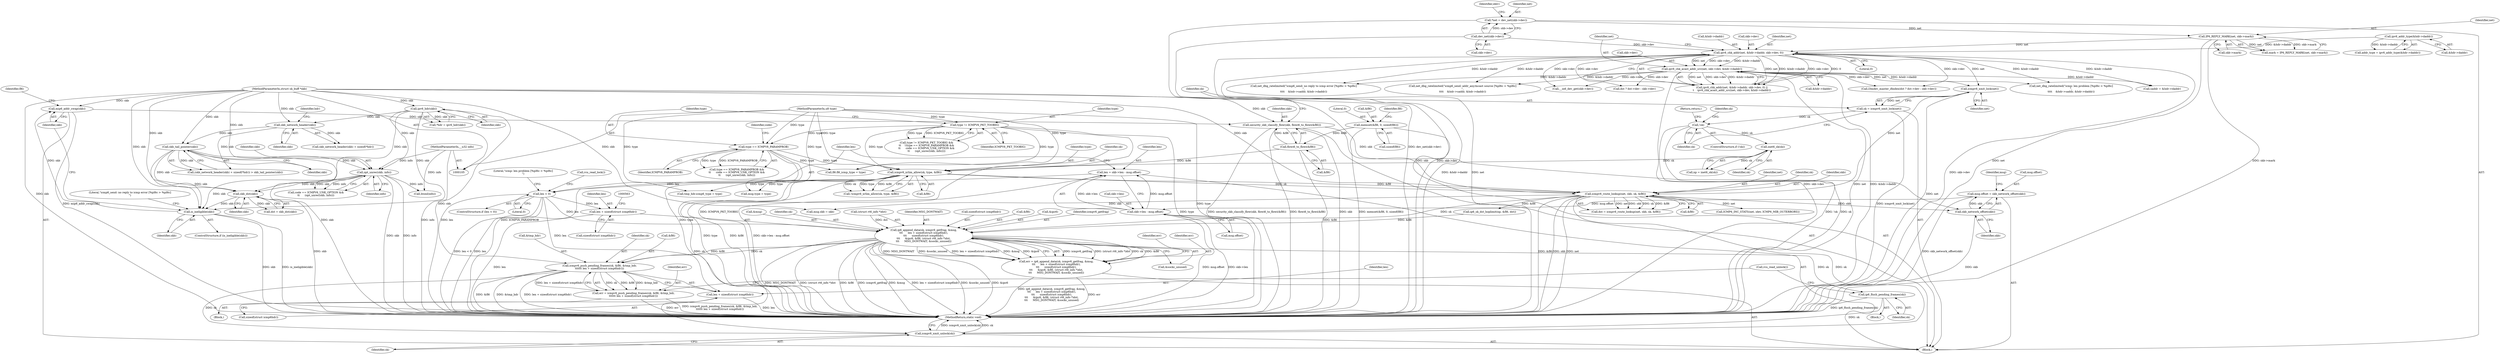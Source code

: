 digraph "0_linux_79dc7e3f1cd323be4c81aa1a94faa1b3ed987fb2@integer" {
"1000519" [label="(Call,len = skb->len - msg.offset)"];
"1000521" [label="(Call,skb->len - msg.offset)"];
"1000508" [label="(Call,msg.offset = skb_network_offset(skb))"];
"1000512" [label="(Call,skb_network_offset(skb))"];
"1000106" [label="(MethodParameterIn,struct sk_buff *skb)"];
"1000472" [label="(Call,icmpv6_route_lookup(net, skb, sk, &fl6))"];
"1000377" [label="(Call,icmpv6_xmit_lock(net))"];
"1000191" [label="(Call,ipv6_chk_addr(net, &hdr->daddr, skb->dev, 0))"];
"1000158" [label="(Call,IP6_REPLY_MARK(net, skb->mark))"];
"1000113" [label="(Call,*net = dev_net(skb->dev))"];
"1000115" [label="(Call,dev_net(skb->dev))"];
"1000184" [label="(Call,ipv6_addr_type(&hdr->daddr))"];
"1000201" [label="(Call,ipv6_chk_acast_addr_src(net, skb->dev, &hdr->daddr))"];
"1000370" [label="(Call,security_skb_classify_flow(skb, flowi6_to_flowi(&fl6)))"];
"1000317" [label="(Call,mip6_addr_swap(skb))"];
"1000303" [label="(Call,is_ineligible(skb))"];
"1000179" [label="(Call,skb_tail_pointer(skb))"];
"1000174" [label="(Call,skb_network_header(skb))"];
"1000126" [label="(Call,ipv6_hdr(skb))"];
"1000241" [label="(Call,opt_unrec(skb, info))"];
"1000109" [label="(MethodParameterIn,__u32 info)"];
"1000269" [label="(Call,skb_dst(skb))"];
"1000372" [label="(Call,flowi6_to_flowi(&fl6))"];
"1000319" [label="(Call,memset(&fl6, 0, sizeof(fl6)))"];
"1000394" [label="(Call,icmpv6_xrlim_allow(sk, type, &fl6))"];
"1000390" [label="(Call,inet6_sk(sk))"];
"1000380" [label="(Call,!sk)"];
"1000375" [label="(Call,sk = icmpv6_xmit_lock(net))"];
"1000107" [label="(MethodParameterIn,u8 type)"];
"1000234" [label="(Call,type == ICMPV6_PARAMPROB)"];
"1000229" [label="(Call,type != ICMPV6_PKT_TOOBIG)"];
"1000529" [label="(Call,len < 0)"];
"1000553" [label="(Call,ip6_append_data(sk, icmpv6_getfrag, &msg,\n\t\t\t      len + sizeof(struct icmp6hdr),\n\t\t\t      sizeof(struct icmp6hdr),\n\t\t\t      &ipc6, &fl6, (struct rt6_info *)dst,\n\t\t\t      MSG_DONTWAIT, &sockc_unused))"];
"1000551" [label="(Call,err = ip6_append_data(sk, icmpv6_getfrag, &msg,\n\t\t\t      len + sizeof(struct icmp6hdr),\n\t\t\t      sizeof(struct icmp6hdr),\n\t\t\t      &ipc6, &fl6, (struct rt6_info *)dst,\n\t\t\t      MSG_DONTWAIT, &sockc_unused))"];
"1000581" [label="(Call,ip6_flush_pending_frames(sk))"];
"1000602" [label="(Call,icmpv6_xmit_unlock(sk))"];
"1000587" [label="(Call,icmpv6_push_pending_frames(sk, &fl6, &tmp_hdr,\n\t\t\t\t\t\t len + sizeof(struct icmp6hdr)))"];
"1000585" [label="(Call,err = icmpv6_push_pending_frames(sk, &fl6, &tmp_hdr,\n\t\t\t\t\t\t len + sizeof(struct icmp6hdr)))"];
"1000558" [label="(Call,len + sizeof(struct icmp6hdr))"];
"1000593" [label="(Call,len + sizeof(struct icmp6hdr))"];
"1000530" [label="(Identifier,len)"];
"1000584" [label="(Block,)"];
"1000586" [label="(Identifier,err)"];
"1000520" [label="(Identifier,len)"];
"1000243" [label="(Identifier,info)"];
"1000581" [label="(Call,ip6_flush_pending_frames(sk))"];
"1000585" [label="(Call,err = icmpv6_push_pending_frames(sk, &fl6, &tmp_hdr,\n\t\t\t\t\t\t len + sizeof(struct icmp6hdr)))"];
"1000202" [label="(Identifier,net)"];
"1000597" [label="(Call,rcu_read_unlock())"];
"1000160" [label="(Call,skb->mark)"];
"1000533" [label="(Call,net_dbg_ratelimited(\"icmp: len problem [%pI6c > %pI6c]\n\",\n\t\t\t\t    &hdr->saddr, &hdr->daddr))"];
"1000556" [label="(Call,&msg)"];
"1000201" [label="(Call,ipv6_chk_acast_addr_src(net, skb->dev, &hdr->daddr))"];
"1000210" [label="(Call,saddr = &hdr->daddr)"];
"1000514" [label="(Call,msg.type = type)"];
"1000522" [label="(Call,skb->len)"];
"1000371" [label="(Identifier,skb)"];
"1000270" [label="(Identifier,skb)"];
"1000390" [label="(Call,inet6_sk(sk))"];
"1000126" [label="(Call,ipv6_hdr(skb))"];
"1000588" [label="(Identifier,sk)"];
"1000174" [label="(Call,skb_network_header(skb))"];
"1000378" [label="(Identifier,net)"];
"1000302" [label="(ControlStructure,if (is_ineligible(skb)))"];
"1000124" [label="(Call,*hdr = ipv6_hdr(skb))"];
"1000582" [label="(Identifier,sk)"];
"1000575" [label="(Identifier,err)"];
"1000107" [label="(MethodParameterIn,u8 type)"];
"1000551" [label="(Call,err = ip6_append_data(sk, icmpv6_getfrag, &msg,\n\t\t\t      len + sizeof(struct icmp6hdr),\n\t\t\t      sizeof(struct icmp6hdr),\n\t\t\t      &ipc6, &fl6, (struct rt6_info *)dst,\n\t\t\t      MSG_DONTWAIT, &sockc_unused))"];
"1000231" [label="(Identifier,ICMPV6_PKT_TOOBIG)"];
"1000397" [label="(Call,&fl6)"];
"1000179" [label="(Call,skb_tail_pointer(skb))"];
"1000604" [label="(MethodReturn,static void)"];
"1000306" [label="(Call,net_dbg_ratelimited(\"icmp6_send: no reply to icmp error [%pI6c > %pI6c]\n\",\n\t\t\t\t    &hdr->saddr, &hdr->daddr))"];
"1000193" [label="(Call,&hdr->daddr)"];
"1000388" [label="(Call,np = inet6_sk(sk))"];
"1000529" [label="(Call,len < 0)"];
"1000322" [label="(Literal,0)"];
"1000291" [label="(Call,net_dbg_ratelimited(\"icmp6_send: addr_any/mcast source [%pI6c > %pI6c]\n\",\n\t\t\t\t    &hdr->saddr, &hdr->daddr))"];
"1000269" [label="(Call,skb_dst(skb))"];
"1000534" [label="(Literal,\"icmp: len problem [%pI6c > %pI6c]\n\")"];
"1000317" [label="(Call,mip6_addr_swap(skb))"];
"1000559" [label="(Identifier,len)"];
"1000381" [label="(Identifier,sk)"];
"1000235" [label="(Identifier,type)"];
"1000172" [label="(Call,(skb_network_header(skb) + sizeof(*hdr)) > skb_tail_pointer(skb))"];
"1000554" [label="(Identifier,sk)"];
"1000544" [label="(Call,rcu_read_lock())"];
"1000394" [label="(Call,icmpv6_xrlim_allow(sk, type, &fl6))"];
"1000568" [label="(Call,(struct rt6_info *)dst)"];
"1000115" [label="(Call,dev_net(skb->dev))"];
"1000589" [label="(Call,&fl6)"];
"1000173" [label="(Call,skb_network_header(skb) + sizeof(*hdr))"];
"1000206" [label="(Call,&hdr->daddr)"];
"1000528" [label="(ControlStructure,if (len < 0))"];
"1000382" [label="(Return,return;)"];
"1000370" [label="(Call,security_skb_classify_flow(skb, flowi6_to_flowi(&fl6)))"];
"1000486" [label="(Call,ip6_sk_dst_hoplimit(np, &fl6, dst))"];
"1000571" [label="(Identifier,MSG_DONTWAIT)"];
"1000116" [label="(Call,skb->dev)"];
"1000376" [label="(Identifier,sk)"];
"1000184" [label="(Call,ipv6_addr_type(&hdr->daddr))"];
"1000547" [label="(Call,__in6_dev_get(skb->dev))"];
"1000472" [label="(Call,icmpv6_route_lookup(net, skb, sk, &fl6))"];
"1000318" [label="(Identifier,skb)"];
"1000109" [label="(MethodParameterIn,__u32 info)"];
"1000513" [label="(Identifier,skb)"];
"1000197" [label="(Call,skb->dev)"];
"1000476" [label="(Call,&fl6)"];
"1000121" [label="(Identifier,idev)"];
"1000577" [label="(Call,ICMP6_INC_STATS(net, idev, ICMP6_MIB_OUTERRORS))"];
"1000572" [label="(Call,&sockc_unused)"];
"1000385" [label="(Identifier,sk)"];
"1000274" [label="(Call,dst ? dst->dev : skb->dev)"];
"1000267" [label="(Call,dst = skb_dst(skb))"];
"1000111" [label="(Block,)"];
"1000512" [label="(Call,skb_network_offset(skb))"];
"1000158" [label="(Call,IP6_REPLY_MARK(net, skb->mark))"];
"1000473" [label="(Identifier,net)"];
"1000113" [label="(Call,*net = dev_net(skb->dev))"];
"1000552" [label="(Identifier,err)"];
"1000594" [label="(Identifier,len)"];
"1000323" [label="(Call,sizeof(fl6))"];
"1000519" [label="(Call,len = skb->len - msg.offset)"];
"1000320" [label="(Call,&fl6)"];
"1000307" [label="(Literal,\"icmp6_send: no reply to icmp error [%pI6c > %pI6c]\n\")"];
"1000591" [label="(Call,&tmp_hdr)"];
"1000159" [label="(Identifier,net)"];
"1000419" [label="(Call,htonl(info))"];
"1000558" [label="(Call,len + sizeof(struct icmp6hdr))"];
"1000379" [label="(ControlStructure,if (!sk))"];
"1000156" [label="(Call,mark = IP6_REPLY_MARK(net, skb->mark))"];
"1000273" [label="(Call,l3mdev_master_ifindex(dst ? dst->dev : skb->dev))"];
"1000576" [label="(Block,)"];
"1000380" [label="(Call,!sk)"];
"1000303" [label="(Call,is_ineligible(skb))"];
"1000237" [label="(Call,code == ICMPV6_UNK_OPTION &&\n\t\t      (opt_unrec(skb, info)))"];
"1000525" [label="(Call,msg.offset)"];
"1000503" [label="(Call,msg.skb = skb)"];
"1000595" [label="(Call,sizeof(struct icmp6hdr))"];
"1000242" [label="(Identifier,skb)"];
"1000470" [label="(Call,dst = icmpv6_route_lookup(net, skb, sk, &fl6))"];
"1000475" [label="(Identifier,sk)"];
"1000373" [label="(Call,&fl6)"];
"1000474" [label="(Identifier,skb)"];
"1000560" [label="(Call,sizeof(struct icmp6hdr))"];
"1000191" [label="(Call,ipv6_chk_addr(net, &hdr->daddr, skb->dev, 0))"];
"1000190" [label="(Call,ipv6_chk_addr(net, &hdr->daddr, skb->dev, 0) ||\n\t    ipv6_chk_acast_addr_src(net, skb->dev, &hdr->daddr))"];
"1000372" [label="(Call,flowi6_to_flowi(&fl6))"];
"1000319" [label="(Call,memset(&fl6, 0, sizeof(fl6)))"];
"1000327" [label="(Identifier,fl6)"];
"1000393" [label="(Call,!icmpv6_xrlim_allow(sk, type, &fl6))"];
"1000127" [label="(Identifier,skb)"];
"1000377" [label="(Call,icmpv6_xmit_lock(net))"];
"1000396" [label="(Identifier,type)"];
"1000360" [label="(Call,fl6.fl6_icmp_type = type)"];
"1000239" [label="(Identifier,code)"];
"1000553" [label="(Call,ip6_append_data(sk, icmpv6_getfrag, &msg,\n\t\t\t      len + sizeof(struct icmp6hdr),\n\t\t\t      sizeof(struct icmp6hdr),\n\t\t\t      &ipc6, &fl6, (struct rt6_info *)dst,\n\t\t\t      MSG_DONTWAIT, &sockc_unused))"];
"1000603" [label="(Identifier,sk)"];
"1000175" [label="(Identifier,skb)"];
"1000321" [label="(Identifier,fl6)"];
"1000562" [label="(Call,sizeof(struct icmp6hdr))"];
"1000200" [label="(Literal,0)"];
"1000114" [label="(Identifier,net)"];
"1000516" [label="(Identifier,msg)"];
"1000509" [label="(Call,msg.offset)"];
"1000531" [label="(Literal,0)"];
"1000106" [label="(MethodParameterIn,struct sk_buff *skb)"];
"1000400" [label="(Call,tmp_hdr.icmp6_type = type)"];
"1000203" [label="(Call,skb->dev)"];
"1000230" [label="(Identifier,type)"];
"1000395" [label="(Identifier,sk)"];
"1000180" [label="(Identifier,skb)"];
"1000566" [label="(Call,&fl6)"];
"1000602" [label="(Call,icmpv6_xmit_unlock(sk))"];
"1000593" [label="(Call,len + sizeof(struct icmp6hdr))"];
"1000241" [label="(Call,opt_unrec(skb, info))"];
"1000564" [label="(Call,&ipc6)"];
"1000521" [label="(Call,skb->len - msg.offset)"];
"1000185" [label="(Call,&hdr->daddr)"];
"1000236" [label="(Identifier,ICMPV6_PARAMPROB)"];
"1000587" [label="(Call,icmpv6_push_pending_frames(sk, &fl6, &tmp_hdr,\n\t\t\t\t\t\t len + sizeof(struct icmp6hdr)))"];
"1000233" [label="(Call,type == ICMPV6_PARAMPROB &&\n\t\t      code == ICMPV6_UNK_OPTION &&\n\t\t      (opt_unrec(skb, info)))"];
"1000555" [label="(Identifier,icmpv6_getfrag)"];
"1000391" [label="(Identifier,sk)"];
"1000304" [label="(Identifier,skb)"];
"1000192" [label="(Identifier,net)"];
"1000228" [label="(Call,type != ICMPV6_PKT_TOOBIG &&\n\t\t    !(type == ICMPV6_PARAMPROB &&\n\t\t      code == ICMPV6_UNK_OPTION &&\n\t\t      (opt_unrec(skb, info))))"];
"1000178" [label="(Identifier,hdr)"];
"1000375" [label="(Call,sk = icmpv6_xmit_lock(net))"];
"1000182" [label="(Call,addr_type = ipv6_addr_type(&hdr->daddr))"];
"1000234" [label="(Call,type == ICMPV6_PARAMPROB)"];
"1000508" [label="(Call,msg.offset = skb_network_offset(skb))"];
"1000229" [label="(Call,type != ICMPV6_PKT_TOOBIG)"];
"1000519" -> "1000111"  [label="AST: "];
"1000519" -> "1000521"  [label="CFG: "];
"1000520" -> "1000519"  [label="AST: "];
"1000521" -> "1000519"  [label="AST: "];
"1000530" -> "1000519"  [label="CFG: "];
"1000519" -> "1000604"  [label="DDG: skb->len - msg.offset"];
"1000521" -> "1000519"  [label="DDG: skb->len"];
"1000521" -> "1000519"  [label="DDG: msg.offset"];
"1000519" -> "1000529"  [label="DDG: len"];
"1000521" -> "1000525"  [label="CFG: "];
"1000522" -> "1000521"  [label="AST: "];
"1000525" -> "1000521"  [label="AST: "];
"1000521" -> "1000604"  [label="DDG: msg.offset"];
"1000521" -> "1000604"  [label="DDG: skb->len"];
"1000508" -> "1000521"  [label="DDG: msg.offset"];
"1000508" -> "1000111"  [label="AST: "];
"1000508" -> "1000512"  [label="CFG: "];
"1000509" -> "1000508"  [label="AST: "];
"1000512" -> "1000508"  [label="AST: "];
"1000516" -> "1000508"  [label="CFG: "];
"1000508" -> "1000604"  [label="DDG: skb_network_offset(skb)"];
"1000512" -> "1000508"  [label="DDG: skb"];
"1000512" -> "1000513"  [label="CFG: "];
"1000513" -> "1000512"  [label="AST: "];
"1000512" -> "1000604"  [label="DDG: skb"];
"1000106" -> "1000512"  [label="DDG: skb"];
"1000472" -> "1000512"  [label="DDG: skb"];
"1000106" -> "1000105"  [label="AST: "];
"1000106" -> "1000604"  [label="DDG: skb"];
"1000106" -> "1000126"  [label="DDG: skb"];
"1000106" -> "1000174"  [label="DDG: skb"];
"1000106" -> "1000179"  [label="DDG: skb"];
"1000106" -> "1000241"  [label="DDG: skb"];
"1000106" -> "1000269"  [label="DDG: skb"];
"1000106" -> "1000303"  [label="DDG: skb"];
"1000106" -> "1000317"  [label="DDG: skb"];
"1000106" -> "1000370"  [label="DDG: skb"];
"1000106" -> "1000472"  [label="DDG: skb"];
"1000106" -> "1000503"  [label="DDG: skb"];
"1000472" -> "1000470"  [label="AST: "];
"1000472" -> "1000476"  [label="CFG: "];
"1000473" -> "1000472"  [label="AST: "];
"1000474" -> "1000472"  [label="AST: "];
"1000475" -> "1000472"  [label="AST: "];
"1000476" -> "1000472"  [label="AST: "];
"1000470" -> "1000472"  [label="CFG: "];
"1000472" -> "1000604"  [label="DDG: &fl6"];
"1000472" -> "1000604"  [label="DDG: skb"];
"1000472" -> "1000604"  [label="DDG: net"];
"1000472" -> "1000470"  [label="DDG: net"];
"1000472" -> "1000470"  [label="DDG: skb"];
"1000472" -> "1000470"  [label="DDG: sk"];
"1000472" -> "1000470"  [label="DDG: &fl6"];
"1000377" -> "1000472"  [label="DDG: net"];
"1000370" -> "1000472"  [label="DDG: skb"];
"1000394" -> "1000472"  [label="DDG: sk"];
"1000394" -> "1000472"  [label="DDG: &fl6"];
"1000472" -> "1000486"  [label="DDG: &fl6"];
"1000472" -> "1000503"  [label="DDG: skb"];
"1000472" -> "1000553"  [label="DDG: sk"];
"1000472" -> "1000577"  [label="DDG: net"];
"1000472" -> "1000602"  [label="DDG: sk"];
"1000377" -> "1000375"  [label="AST: "];
"1000377" -> "1000378"  [label="CFG: "];
"1000378" -> "1000377"  [label="AST: "];
"1000375" -> "1000377"  [label="CFG: "];
"1000377" -> "1000604"  [label="DDG: net"];
"1000377" -> "1000375"  [label="DDG: net"];
"1000191" -> "1000377"  [label="DDG: net"];
"1000201" -> "1000377"  [label="DDG: net"];
"1000191" -> "1000190"  [label="AST: "];
"1000191" -> "1000200"  [label="CFG: "];
"1000192" -> "1000191"  [label="AST: "];
"1000193" -> "1000191"  [label="AST: "];
"1000197" -> "1000191"  [label="AST: "];
"1000200" -> "1000191"  [label="AST: "];
"1000202" -> "1000191"  [label="CFG: "];
"1000190" -> "1000191"  [label="CFG: "];
"1000191" -> "1000604"  [label="DDG: skb->dev"];
"1000191" -> "1000604"  [label="DDG: &hdr->daddr"];
"1000191" -> "1000604"  [label="DDG: net"];
"1000191" -> "1000190"  [label="DDG: net"];
"1000191" -> "1000190"  [label="DDG: &hdr->daddr"];
"1000191" -> "1000190"  [label="DDG: skb->dev"];
"1000191" -> "1000190"  [label="DDG: 0"];
"1000158" -> "1000191"  [label="DDG: net"];
"1000184" -> "1000191"  [label="DDG: &hdr->daddr"];
"1000115" -> "1000191"  [label="DDG: skb->dev"];
"1000191" -> "1000201"  [label="DDG: net"];
"1000191" -> "1000201"  [label="DDG: skb->dev"];
"1000191" -> "1000201"  [label="DDG: &hdr->daddr"];
"1000191" -> "1000210"  [label="DDG: &hdr->daddr"];
"1000191" -> "1000273"  [label="DDG: skb->dev"];
"1000191" -> "1000274"  [label="DDG: skb->dev"];
"1000191" -> "1000291"  [label="DDG: &hdr->daddr"];
"1000191" -> "1000306"  [label="DDG: &hdr->daddr"];
"1000191" -> "1000533"  [label="DDG: &hdr->daddr"];
"1000191" -> "1000547"  [label="DDG: skb->dev"];
"1000158" -> "1000156"  [label="AST: "];
"1000158" -> "1000160"  [label="CFG: "];
"1000159" -> "1000158"  [label="AST: "];
"1000160" -> "1000158"  [label="AST: "];
"1000156" -> "1000158"  [label="CFG: "];
"1000158" -> "1000604"  [label="DDG: net"];
"1000158" -> "1000604"  [label="DDG: skb->mark"];
"1000158" -> "1000156"  [label="DDG: net"];
"1000158" -> "1000156"  [label="DDG: skb->mark"];
"1000113" -> "1000158"  [label="DDG: net"];
"1000113" -> "1000111"  [label="AST: "];
"1000113" -> "1000115"  [label="CFG: "];
"1000114" -> "1000113"  [label="AST: "];
"1000115" -> "1000113"  [label="AST: "];
"1000121" -> "1000113"  [label="CFG: "];
"1000113" -> "1000604"  [label="DDG: dev_net(skb->dev)"];
"1000115" -> "1000113"  [label="DDG: skb->dev"];
"1000115" -> "1000116"  [label="CFG: "];
"1000116" -> "1000115"  [label="AST: "];
"1000115" -> "1000604"  [label="DDG: skb->dev"];
"1000184" -> "1000182"  [label="AST: "];
"1000184" -> "1000185"  [label="CFG: "];
"1000185" -> "1000184"  [label="AST: "];
"1000182" -> "1000184"  [label="CFG: "];
"1000184" -> "1000182"  [label="DDG: &hdr->daddr"];
"1000201" -> "1000190"  [label="AST: "];
"1000201" -> "1000206"  [label="CFG: "];
"1000202" -> "1000201"  [label="AST: "];
"1000203" -> "1000201"  [label="AST: "];
"1000206" -> "1000201"  [label="AST: "];
"1000190" -> "1000201"  [label="CFG: "];
"1000201" -> "1000604"  [label="DDG: &hdr->daddr"];
"1000201" -> "1000604"  [label="DDG: skb->dev"];
"1000201" -> "1000604"  [label="DDG: net"];
"1000201" -> "1000190"  [label="DDG: net"];
"1000201" -> "1000190"  [label="DDG: skb->dev"];
"1000201" -> "1000190"  [label="DDG: &hdr->daddr"];
"1000201" -> "1000210"  [label="DDG: &hdr->daddr"];
"1000201" -> "1000273"  [label="DDG: skb->dev"];
"1000201" -> "1000274"  [label="DDG: skb->dev"];
"1000201" -> "1000291"  [label="DDG: &hdr->daddr"];
"1000201" -> "1000306"  [label="DDG: &hdr->daddr"];
"1000201" -> "1000533"  [label="DDG: &hdr->daddr"];
"1000201" -> "1000547"  [label="DDG: skb->dev"];
"1000370" -> "1000111"  [label="AST: "];
"1000370" -> "1000372"  [label="CFG: "];
"1000371" -> "1000370"  [label="AST: "];
"1000372" -> "1000370"  [label="AST: "];
"1000376" -> "1000370"  [label="CFG: "];
"1000370" -> "1000604"  [label="DDG: security_skb_classify_flow(skb, flowi6_to_flowi(&fl6))"];
"1000370" -> "1000604"  [label="DDG: flowi6_to_flowi(&fl6)"];
"1000370" -> "1000604"  [label="DDG: skb"];
"1000317" -> "1000370"  [label="DDG: skb"];
"1000372" -> "1000370"  [label="DDG: &fl6"];
"1000317" -> "1000111"  [label="AST: "];
"1000317" -> "1000318"  [label="CFG: "];
"1000318" -> "1000317"  [label="AST: "];
"1000321" -> "1000317"  [label="CFG: "];
"1000317" -> "1000604"  [label="DDG: mip6_addr_swap(skb)"];
"1000303" -> "1000317"  [label="DDG: skb"];
"1000303" -> "1000302"  [label="AST: "];
"1000303" -> "1000304"  [label="CFG: "];
"1000304" -> "1000303"  [label="AST: "];
"1000307" -> "1000303"  [label="CFG: "];
"1000318" -> "1000303"  [label="CFG: "];
"1000303" -> "1000604"  [label="DDG: skb"];
"1000303" -> "1000604"  [label="DDG: is_ineligible(skb)"];
"1000179" -> "1000303"  [label="DDG: skb"];
"1000126" -> "1000303"  [label="DDG: skb"];
"1000241" -> "1000303"  [label="DDG: skb"];
"1000269" -> "1000303"  [label="DDG: skb"];
"1000179" -> "1000172"  [label="AST: "];
"1000179" -> "1000180"  [label="CFG: "];
"1000180" -> "1000179"  [label="AST: "];
"1000172" -> "1000179"  [label="CFG: "];
"1000179" -> "1000604"  [label="DDG: skb"];
"1000179" -> "1000172"  [label="DDG: skb"];
"1000174" -> "1000179"  [label="DDG: skb"];
"1000179" -> "1000241"  [label="DDG: skb"];
"1000179" -> "1000269"  [label="DDG: skb"];
"1000174" -> "1000173"  [label="AST: "];
"1000174" -> "1000175"  [label="CFG: "];
"1000175" -> "1000174"  [label="AST: "];
"1000178" -> "1000174"  [label="CFG: "];
"1000174" -> "1000172"  [label="DDG: skb"];
"1000174" -> "1000173"  [label="DDG: skb"];
"1000126" -> "1000174"  [label="DDG: skb"];
"1000126" -> "1000124"  [label="AST: "];
"1000126" -> "1000127"  [label="CFG: "];
"1000127" -> "1000126"  [label="AST: "];
"1000124" -> "1000126"  [label="CFG: "];
"1000126" -> "1000604"  [label="DDG: skb"];
"1000126" -> "1000124"  [label="DDG: skb"];
"1000126" -> "1000241"  [label="DDG: skb"];
"1000126" -> "1000269"  [label="DDG: skb"];
"1000241" -> "1000237"  [label="AST: "];
"1000241" -> "1000243"  [label="CFG: "];
"1000242" -> "1000241"  [label="AST: "];
"1000243" -> "1000241"  [label="AST: "];
"1000237" -> "1000241"  [label="CFG: "];
"1000241" -> "1000604"  [label="DDG: skb"];
"1000241" -> "1000604"  [label="DDG: info"];
"1000241" -> "1000237"  [label="DDG: skb"];
"1000241" -> "1000237"  [label="DDG: info"];
"1000109" -> "1000241"  [label="DDG: info"];
"1000241" -> "1000269"  [label="DDG: skb"];
"1000241" -> "1000419"  [label="DDG: info"];
"1000109" -> "1000105"  [label="AST: "];
"1000109" -> "1000604"  [label="DDG: info"];
"1000109" -> "1000419"  [label="DDG: info"];
"1000269" -> "1000267"  [label="AST: "];
"1000269" -> "1000270"  [label="CFG: "];
"1000270" -> "1000269"  [label="AST: "];
"1000267" -> "1000269"  [label="CFG: "];
"1000269" -> "1000604"  [label="DDG: skb"];
"1000269" -> "1000267"  [label="DDG: skb"];
"1000372" -> "1000373"  [label="CFG: "];
"1000373" -> "1000372"  [label="AST: "];
"1000372" -> "1000604"  [label="DDG: &fl6"];
"1000319" -> "1000372"  [label="DDG: &fl6"];
"1000372" -> "1000394"  [label="DDG: &fl6"];
"1000319" -> "1000111"  [label="AST: "];
"1000319" -> "1000323"  [label="CFG: "];
"1000320" -> "1000319"  [label="AST: "];
"1000322" -> "1000319"  [label="AST: "];
"1000323" -> "1000319"  [label="AST: "];
"1000327" -> "1000319"  [label="CFG: "];
"1000319" -> "1000604"  [label="DDG: memset(&fl6, 0, sizeof(fl6))"];
"1000394" -> "1000393"  [label="AST: "];
"1000394" -> "1000397"  [label="CFG: "];
"1000395" -> "1000394"  [label="AST: "];
"1000396" -> "1000394"  [label="AST: "];
"1000397" -> "1000394"  [label="AST: "];
"1000393" -> "1000394"  [label="CFG: "];
"1000394" -> "1000604"  [label="DDG: type"];
"1000394" -> "1000604"  [label="DDG: &fl6"];
"1000394" -> "1000393"  [label="DDG: sk"];
"1000394" -> "1000393"  [label="DDG: type"];
"1000394" -> "1000393"  [label="DDG: &fl6"];
"1000390" -> "1000394"  [label="DDG: sk"];
"1000107" -> "1000394"  [label="DDG: type"];
"1000234" -> "1000394"  [label="DDG: type"];
"1000229" -> "1000394"  [label="DDG: type"];
"1000394" -> "1000400"  [label="DDG: type"];
"1000394" -> "1000514"  [label="DDG: type"];
"1000394" -> "1000602"  [label="DDG: sk"];
"1000390" -> "1000388"  [label="AST: "];
"1000390" -> "1000391"  [label="CFG: "];
"1000391" -> "1000390"  [label="AST: "];
"1000388" -> "1000390"  [label="CFG: "];
"1000390" -> "1000388"  [label="DDG: sk"];
"1000380" -> "1000390"  [label="DDG: sk"];
"1000380" -> "1000379"  [label="AST: "];
"1000380" -> "1000381"  [label="CFG: "];
"1000381" -> "1000380"  [label="AST: "];
"1000382" -> "1000380"  [label="CFG: "];
"1000385" -> "1000380"  [label="CFG: "];
"1000380" -> "1000604"  [label="DDG: !sk"];
"1000380" -> "1000604"  [label="DDG: sk"];
"1000375" -> "1000380"  [label="DDG: sk"];
"1000375" -> "1000111"  [label="AST: "];
"1000376" -> "1000375"  [label="AST: "];
"1000381" -> "1000375"  [label="CFG: "];
"1000375" -> "1000604"  [label="DDG: icmpv6_xmit_lock(net)"];
"1000107" -> "1000105"  [label="AST: "];
"1000107" -> "1000604"  [label="DDG: type"];
"1000107" -> "1000229"  [label="DDG: type"];
"1000107" -> "1000234"  [label="DDG: type"];
"1000107" -> "1000360"  [label="DDG: type"];
"1000107" -> "1000400"  [label="DDG: type"];
"1000107" -> "1000514"  [label="DDG: type"];
"1000234" -> "1000233"  [label="AST: "];
"1000234" -> "1000236"  [label="CFG: "];
"1000235" -> "1000234"  [label="AST: "];
"1000236" -> "1000234"  [label="AST: "];
"1000239" -> "1000234"  [label="CFG: "];
"1000233" -> "1000234"  [label="CFG: "];
"1000234" -> "1000604"  [label="DDG: ICMPV6_PARAMPROB"];
"1000234" -> "1000604"  [label="DDG: type"];
"1000234" -> "1000233"  [label="DDG: type"];
"1000234" -> "1000233"  [label="DDG: ICMPV6_PARAMPROB"];
"1000229" -> "1000234"  [label="DDG: type"];
"1000234" -> "1000360"  [label="DDG: type"];
"1000229" -> "1000228"  [label="AST: "];
"1000229" -> "1000231"  [label="CFG: "];
"1000230" -> "1000229"  [label="AST: "];
"1000231" -> "1000229"  [label="AST: "];
"1000235" -> "1000229"  [label="CFG: "];
"1000228" -> "1000229"  [label="CFG: "];
"1000229" -> "1000604"  [label="DDG: ICMPV6_PKT_TOOBIG"];
"1000229" -> "1000604"  [label="DDG: type"];
"1000229" -> "1000228"  [label="DDG: type"];
"1000229" -> "1000228"  [label="DDG: ICMPV6_PKT_TOOBIG"];
"1000229" -> "1000360"  [label="DDG: type"];
"1000529" -> "1000528"  [label="AST: "];
"1000529" -> "1000531"  [label="CFG: "];
"1000530" -> "1000529"  [label="AST: "];
"1000531" -> "1000529"  [label="AST: "];
"1000534" -> "1000529"  [label="CFG: "];
"1000544" -> "1000529"  [label="CFG: "];
"1000529" -> "1000604"  [label="DDG: len"];
"1000529" -> "1000604"  [label="DDG: len < 0"];
"1000529" -> "1000553"  [label="DDG: len"];
"1000529" -> "1000558"  [label="DDG: len"];
"1000529" -> "1000587"  [label="DDG: len"];
"1000529" -> "1000593"  [label="DDG: len"];
"1000553" -> "1000551"  [label="AST: "];
"1000553" -> "1000572"  [label="CFG: "];
"1000554" -> "1000553"  [label="AST: "];
"1000555" -> "1000553"  [label="AST: "];
"1000556" -> "1000553"  [label="AST: "];
"1000558" -> "1000553"  [label="AST: "];
"1000562" -> "1000553"  [label="AST: "];
"1000564" -> "1000553"  [label="AST: "];
"1000566" -> "1000553"  [label="AST: "];
"1000568" -> "1000553"  [label="AST: "];
"1000571" -> "1000553"  [label="AST: "];
"1000572" -> "1000553"  [label="AST: "];
"1000551" -> "1000553"  [label="CFG: "];
"1000553" -> "1000604"  [label="DDG: MSG_DONTWAIT"];
"1000553" -> "1000604"  [label="DDG: (struct rt6_info *)dst"];
"1000553" -> "1000604"  [label="DDG: &fl6"];
"1000553" -> "1000604"  [label="DDG: icmpv6_getfrag"];
"1000553" -> "1000604"  [label="DDG: &msg"];
"1000553" -> "1000604"  [label="DDG: len + sizeof(struct icmp6hdr)"];
"1000553" -> "1000604"  [label="DDG: &sockc_unused"];
"1000553" -> "1000604"  [label="DDG: &ipc6"];
"1000553" -> "1000551"  [label="DDG: icmpv6_getfrag"];
"1000553" -> "1000551"  [label="DDG: (struct rt6_info *)dst"];
"1000553" -> "1000551"  [label="DDG: sk"];
"1000553" -> "1000551"  [label="DDG: &fl6"];
"1000553" -> "1000551"  [label="DDG: MSG_DONTWAIT"];
"1000553" -> "1000551"  [label="DDG: &sockc_unused"];
"1000553" -> "1000551"  [label="DDG: len + sizeof(struct icmp6hdr)"];
"1000553" -> "1000551"  [label="DDG: &msg"];
"1000553" -> "1000551"  [label="DDG: &ipc6"];
"1000486" -> "1000553"  [label="DDG: &fl6"];
"1000568" -> "1000553"  [label="DDG: dst"];
"1000553" -> "1000581"  [label="DDG: sk"];
"1000553" -> "1000587"  [label="DDG: sk"];
"1000553" -> "1000587"  [label="DDG: &fl6"];
"1000551" -> "1000111"  [label="AST: "];
"1000552" -> "1000551"  [label="AST: "];
"1000575" -> "1000551"  [label="CFG: "];
"1000551" -> "1000604"  [label="DDG: ip6_append_data(sk, icmpv6_getfrag, &msg,\n\t\t\t      len + sizeof(struct icmp6hdr),\n\t\t\t      sizeof(struct icmp6hdr),\n\t\t\t      &ipc6, &fl6, (struct rt6_info *)dst,\n\t\t\t      MSG_DONTWAIT, &sockc_unused)"];
"1000551" -> "1000604"  [label="DDG: err"];
"1000581" -> "1000576"  [label="AST: "];
"1000581" -> "1000582"  [label="CFG: "];
"1000582" -> "1000581"  [label="AST: "];
"1000597" -> "1000581"  [label="CFG: "];
"1000581" -> "1000604"  [label="DDG: ip6_flush_pending_frames(sk)"];
"1000581" -> "1000602"  [label="DDG: sk"];
"1000602" -> "1000111"  [label="AST: "];
"1000602" -> "1000603"  [label="CFG: "];
"1000603" -> "1000602"  [label="AST: "];
"1000604" -> "1000602"  [label="CFG: "];
"1000602" -> "1000604"  [label="DDG: icmpv6_xmit_unlock(sk)"];
"1000602" -> "1000604"  [label="DDG: sk"];
"1000587" -> "1000602"  [label="DDG: sk"];
"1000587" -> "1000585"  [label="AST: "];
"1000587" -> "1000593"  [label="CFG: "];
"1000588" -> "1000587"  [label="AST: "];
"1000589" -> "1000587"  [label="AST: "];
"1000591" -> "1000587"  [label="AST: "];
"1000593" -> "1000587"  [label="AST: "];
"1000585" -> "1000587"  [label="CFG: "];
"1000587" -> "1000604"  [label="DDG: &fl6"];
"1000587" -> "1000604"  [label="DDG: &tmp_hdr"];
"1000587" -> "1000604"  [label="DDG: len + sizeof(struct icmp6hdr)"];
"1000587" -> "1000585"  [label="DDG: sk"];
"1000587" -> "1000585"  [label="DDG: &fl6"];
"1000587" -> "1000585"  [label="DDG: &tmp_hdr"];
"1000587" -> "1000585"  [label="DDG: len + sizeof(struct icmp6hdr)"];
"1000585" -> "1000584"  [label="AST: "];
"1000586" -> "1000585"  [label="AST: "];
"1000597" -> "1000585"  [label="CFG: "];
"1000585" -> "1000604"  [label="DDG: err"];
"1000585" -> "1000604"  [label="DDG: icmpv6_push_pending_frames(sk, &fl6, &tmp_hdr,\n\t\t\t\t\t\t len + sizeof(struct icmp6hdr))"];
"1000558" -> "1000560"  [label="CFG: "];
"1000559" -> "1000558"  [label="AST: "];
"1000560" -> "1000558"  [label="AST: "];
"1000563" -> "1000558"  [label="CFG: "];
"1000558" -> "1000604"  [label="DDG: len"];
"1000593" -> "1000595"  [label="CFG: "];
"1000594" -> "1000593"  [label="AST: "];
"1000595" -> "1000593"  [label="AST: "];
"1000593" -> "1000604"  [label="DDG: len"];
}
